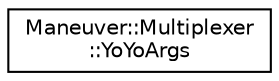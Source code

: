 digraph "Graphical Class Hierarchy"
{
  edge [fontname="Helvetica",fontsize="10",labelfontname="Helvetica",labelfontsize="10"];
  node [fontname="Helvetica",fontsize="10",shape=record];
  rankdir="LR";
  Node0 [label="Maneuver::Multiplexer\l::YoYoArgs",height=0.2,width=0.4,color="black", fillcolor="white", style="filled",URL="$struct_maneuver_1_1_multiplexer_1_1_yo_yo_args.html"];
}
